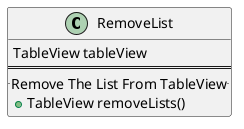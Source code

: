 @startuml
class RemoveList{
TableView tableView
==
.. Remove The List From TableView ..
+ TableView removeLists()
}

@enduml